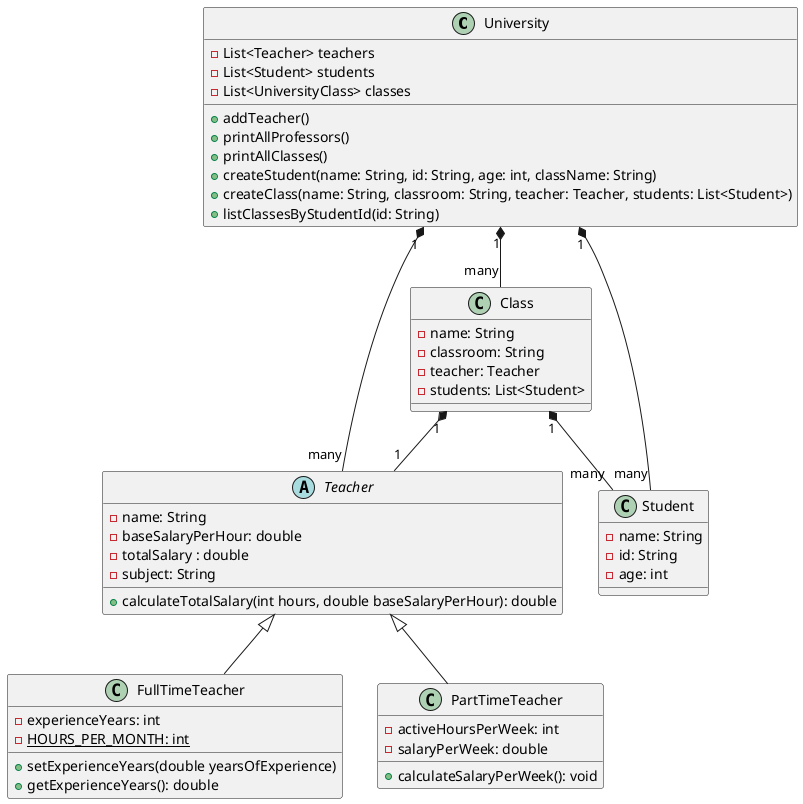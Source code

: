 @startuml
class University {
    -List<Teacher> teachers
    -List<Student> students
    -List<UniversityClass> classes
    +addTeacher()
    +printAllProfessors()
    +printAllClasses()
    +createStudent(name: String, id: String, age: int, className: String)
    +createClass(name: String, classroom: String, teacher: Teacher, students: List<Student>)
    +listClassesByStudentId(id: String)
}

abstract class Teacher {
    -name: String
    -baseSalaryPerHour: double
    -totalSalary : double
    -subject: String
    +calculateTotalSalary(int hours, double baseSalaryPerHour): double

}

class FullTimeTeacher extends Teacher {
    -experienceYears: int
    -{static} HOURS_PER_MONTH: int
    +setExperienceYears(double yearsOfExperience)
    +getExperienceYears(): double
}

class PartTimeTeacher extends Teacher {
    -activeHoursPerWeek: int
    -salaryPerWeek: double
    +calculateSalaryPerWeek(): void
}

class Student {
    -name: String
    -id: String
    -age: int
}

class Class {
    -name: String
    -classroom: String
    -teacher: Teacher
    -students: List<Student>
}

University "1" *-- "many" Teacher
University "1" *-- "many" Student
University "1" *-- "many" Class
Class "1" *-- "1" Teacher
Class "1" *-- "many" Student
@enduml